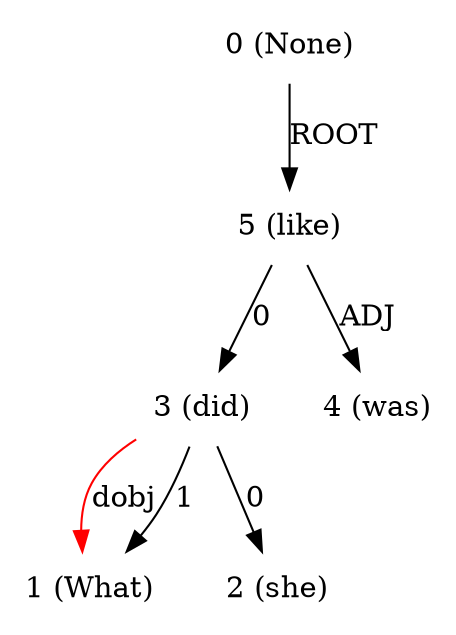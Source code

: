 digraph G{
edge [dir=forward]
node [shape=plaintext]

0 [label="0 (None)"]
0 -> 5 [label="ROOT"]
1 [label="1 (What)"]
3 -> 1 [label="dobj", color="red"]
2 [label="2 (she)"]
3 [label="3 (did)"]
3 -> 1 [label="1"]
3 -> 2 [label="0"]
4 [label="4 (was)"]
5 [label="5 (like)"]
5 -> 3 [label="0"]
5 -> 4 [label="ADJ"]
}
